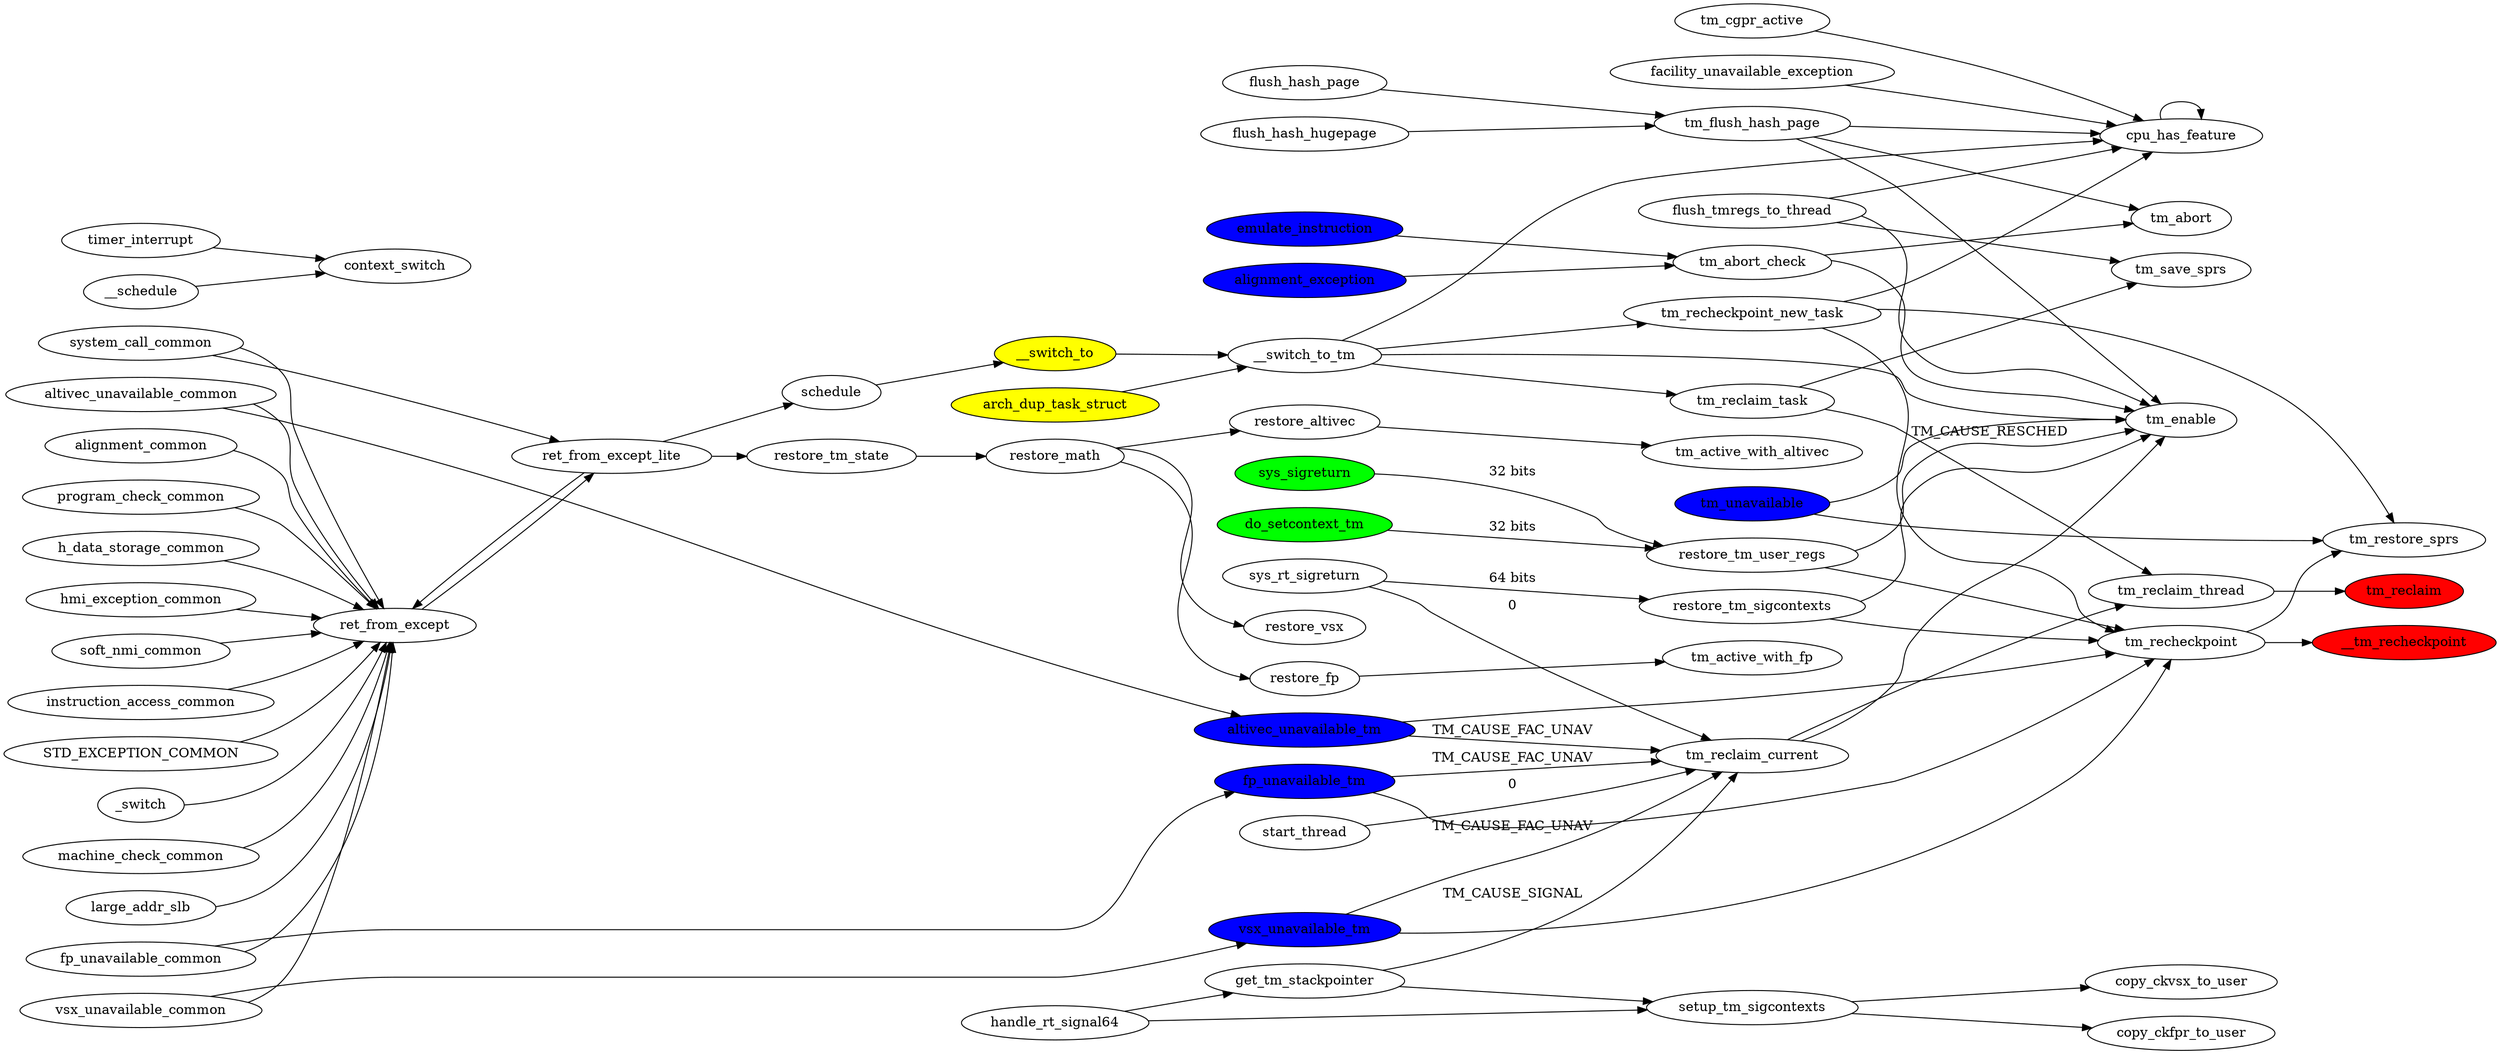 digraph {

	rankdir=LR;

	tm_recheckpoint_new_task	-> cpu_has_feature;
	__switch_to_tm			-> cpu_has_feature;
	flush_tmregs_to_thread		-> cpu_has_feature;
	tm_cgpr_active			-> cpu_has_feature;
	cpu_has_feature			-> cpu_has_feature;
	facility_unavailable_exception  -> cpu_has_feature;
	tm_flush_hash_page		-> cpu_has_feature;


	tm_recheckpoint_new_task -> tm_recheckpoint;
	restore_tm_user_regs -> tm_recheckpoint;
	fp_unavailable_tm	-> tm_recheckpoint;
	altivec_unavailable_tm  -> tm_recheckpoint;
	vsx_unavailable_tm	-> tm_recheckpoint;


	sys_rt_sigreturn	-> restore_tm_sigcontexts[label="64 bits"];

	do_setcontext_tm	-> restore_tm_user_regs[label="32 bits"];
	sys_sigreturn		->restore_tm_user_regs[label="32 bits"];

	__switch_to_tm		-> tm_recheckpoint_new_task;

	restore_tm_sigcontexts  -> tm_recheckpoint;	
	
	
	/* tm_enable */
	tm_unavailable		-> tm_enable;
	tm_reclaim_current	-> tm_enable;
	restore_tm_sigcontexts	-> tm_enable;
	tm_abort_check		-> tm_enable;
	tm_flush_hash_page	-> tm_enable;
	__switch_to_tm		-> tm_enable;
	restore_tm_user_regs	-> tm_enable;
	tm_recheckpoint		-> __tm_recheckpoint


	flush_hash_page		-> tm_flush_hash_page;
	flush_hash_hugepage	-> tm_flush_hash_page;

	// restore_spr 
	tm_recheckpoint_new_task -> tm_restore_sprs;
	tm_recheckpoint		-> tm_restore_sprs;
	tm_unavailable		-> tm_restore_sprs;
	
	flush_tmregs_to_thread -> tm_save_sprs;
	flush_tmregs_to_thread	-> tm_enable;
	
	tm_abort_check	-> tm_abort;
	tm_flush_hash_page -> tm_abort;


	tm_reclaim_thread -> 	tm_reclaim;

	tm_reclaim_current -> 	tm_reclaim_thread;
	tm_reclaim_task -> 	tm_reclaim_thread[label="TM_CAUSE_RESCHED"];
	tm_reclaim_task -> 	tm_save_sprs;
	start_thread ->		tm_reclaim_current[label="0"];
	sys_rt_sigreturn -> 	tm_reclaim_current[label="0"];
	fp_unavailable_tm -> 	tm_reclaim_current[label="TM_CAUSE_FAC_UNAV"];
	altivec_unavailable_tm->tm_reclaim_current[label="TM_CAUSE_FAC_UNAV"];
	vsx_unavailable_tm ->   tm_reclaim_current[label="TM_CAUSE_FAC_UNAV"];
	fp_unavailable_common	-> fp_unavailable_tm;
	altivec_unavailable_common -> altivec_unavailable_tm;
	vsx_unavailable_common ->   vsx_unavailable_tm;
	
	
	/* The syscall_comon is aborted if MSR[TS] is set */
	ret_from_except_lite	-> restore_tm_state;
	restore_tm_state	-> restore_math;


	restore_math 		-> restore_fp;
	restore_math		-> restore_altivec;
	restore_math		-> restore_vsx;

	restore_fp		-> tm_active_with_fp;
	restore_altivec		-> tm_active_with_altivec;

	__switch_to_tm 		-> tm_reclaim_task;
	timer_interrupt		-> context_switch;
	ret_from_except_lite	-> schedule;
	schedule		-> __switch_to;
	__schedule		-> context_switch
	__switch_to 		-> __switch_to_tm;
	arch_dup_task_struct 	-> __switch_to_tm;
	


	emulate_instruction -> tm_abort_check;
	alignment_exception -> tm_abort_check;

	
	/* Signal */
	get_tm_stackpointer	-> tm_reclaim_current[label="TM_CAUSE_SIGNAL"];
	get_tm_stackpointer	-> setup_tm_sigcontexts;
	handle_rt_signal64	-> get_tm_stackpointer;
	handle_rt_signal64	-> setup_tm_sigcontexts;
	setup_tm_sigcontexts	-> copy_ckfpr_to_user;
	setup_tm_sigcontexts	-> copy_ckvsx_to_user;

	/* IRQ path */
	system_call_common	-> ret_from_except_lite;
	ret_from_except		-> ret_from_except_lite;
	STD_EXCEPTION_COMMON	-> ret_from_except;
	system_call_common	-> ret_from_except;
	ret_from_except_lite	-> ret_from_except;
	_switch			-> ret_from_except;
	machine_check_common	-> ret_from_except;
	large_addr_slb		-> ret_from_except;
	alignment_common	-> ret_from_except;
	program_check_common	-> ret_from_except;
	fp_unavailable_common	-> ret_from_except;
	h_data_storage_common	-> ret_from_except;
	hmi_exception_common 	-> ret_from_except;
	altivec_unavailable_common     -> ret_from_except;
	vsx_unavailable_common 	-> ret_from_except;
	soft_nmi_common		-> ret_from_except;
	instruction_access_common -> ret_from_except;

	/* Give ups
	giveup_fpu            -> check_if_tm_restore_required;
	enable_kernel_fp      -> check_if_tm_restore_required;
	giveup_altivec        -> check_if_tm_restore_required;
	enable_kernel_altivec -> check_if_tm_restore_required;
	giveup_vsx            -> check_if_tm_restore_required;
	enable_kernel_vsx     -> check_if_tm_restore_required;
	giveup_spe            -> check_if_tm_restore_required;
	enable_kernel_spe     -> check_if_tm_restore_required;
	giveup_all            -> check_if_tm_restore_required;
	*/

/*
	vsr_get			-> flush_tmregs_to_thread;
	vsr_set			-> flush_tmregs_to_thread;
	tm_cgpr_get		-> flush_tmregs_to_thread;
	tm_cgpr_set		-> flush_tmregs_to_thread;
	tm_cfpr_get		-> flush_tmregs_to_thread;
	tm_cfpr_set		-> flush_tmregs_to_thread;
	tm_cvmx_get		-> flush_tmregs_to_thread;
	tm_cvmx_set		-> flush_tmregs_to_thread;
	tm_cvsx_get		-> flush_tmregs_to_thread;
	tm_cvsx_set		-> flush_tmregs_to_thread;
	tm_spr_get		-> flush_tmregs_to_thread;
	tm_spr_set		-> flush_tmregs_to_thread;
*/


	/* Final states */
	__tm_recheckpoint 	[style=filled, fillcolor=red]
	tm_reclaim 		[style=filled, fillcolor=red]

	// Context switch
	__switch_to		[style=filled, fillcolor=yellow]
	arch_dup_task_struct 	[style=filled, fillcolor=yellow]

	// IRQ
	fp_unavailable_tm	[style=filled, fillcolor=blue]
	tm_unavailable		[style=filled, fillcolor=blue]
	vsx_unavailable_tm	[style=filled, fillcolor=blue]
	altivec_unavailable_tm	[style=filled, fillcolor=blue]
	emulate_instruction     [style=filled, fillcolor=blue]
	alignment_exception     [style=filled, fillcolor=blue]

	// Signal handler
	sys_sigreturn		[style=filled, fillcolor=green]
	do_setcontext_tm	[style=filled, fillcolor=green]



/*
	//ptrace
	vsr_get			[style=filled, fillcolor=cyan]
	vsr_set			[style=filled, fillcolor=cyan] 
	tm_cgpr_get		[style=filled, fillcolor=cyan] 
	tm_cgpr_set		[style=filled, fillcolor=cyan] 
	tm_cfpr_get		[style=filled, fillcolor=cyan] 
	tm_cfpr_set		[style=filled, fillcolor=cyan] 
	tm_cvmx_get		[style=filled, fillcolor=cyan] 
	tm_cvmx_set		[style=filled, fillcolor=cyan] 
	tm_cvsx_get		[style=filled, fillcolor=cyan] 
	tm_cvsx_set		[style=filled, fillcolor=cyan] 
	tm_spr_get		[style=filled, fillcolor=cyan] 
	tm_spr_set		[style=filled, fillcolor=cyan] 

*/


}
